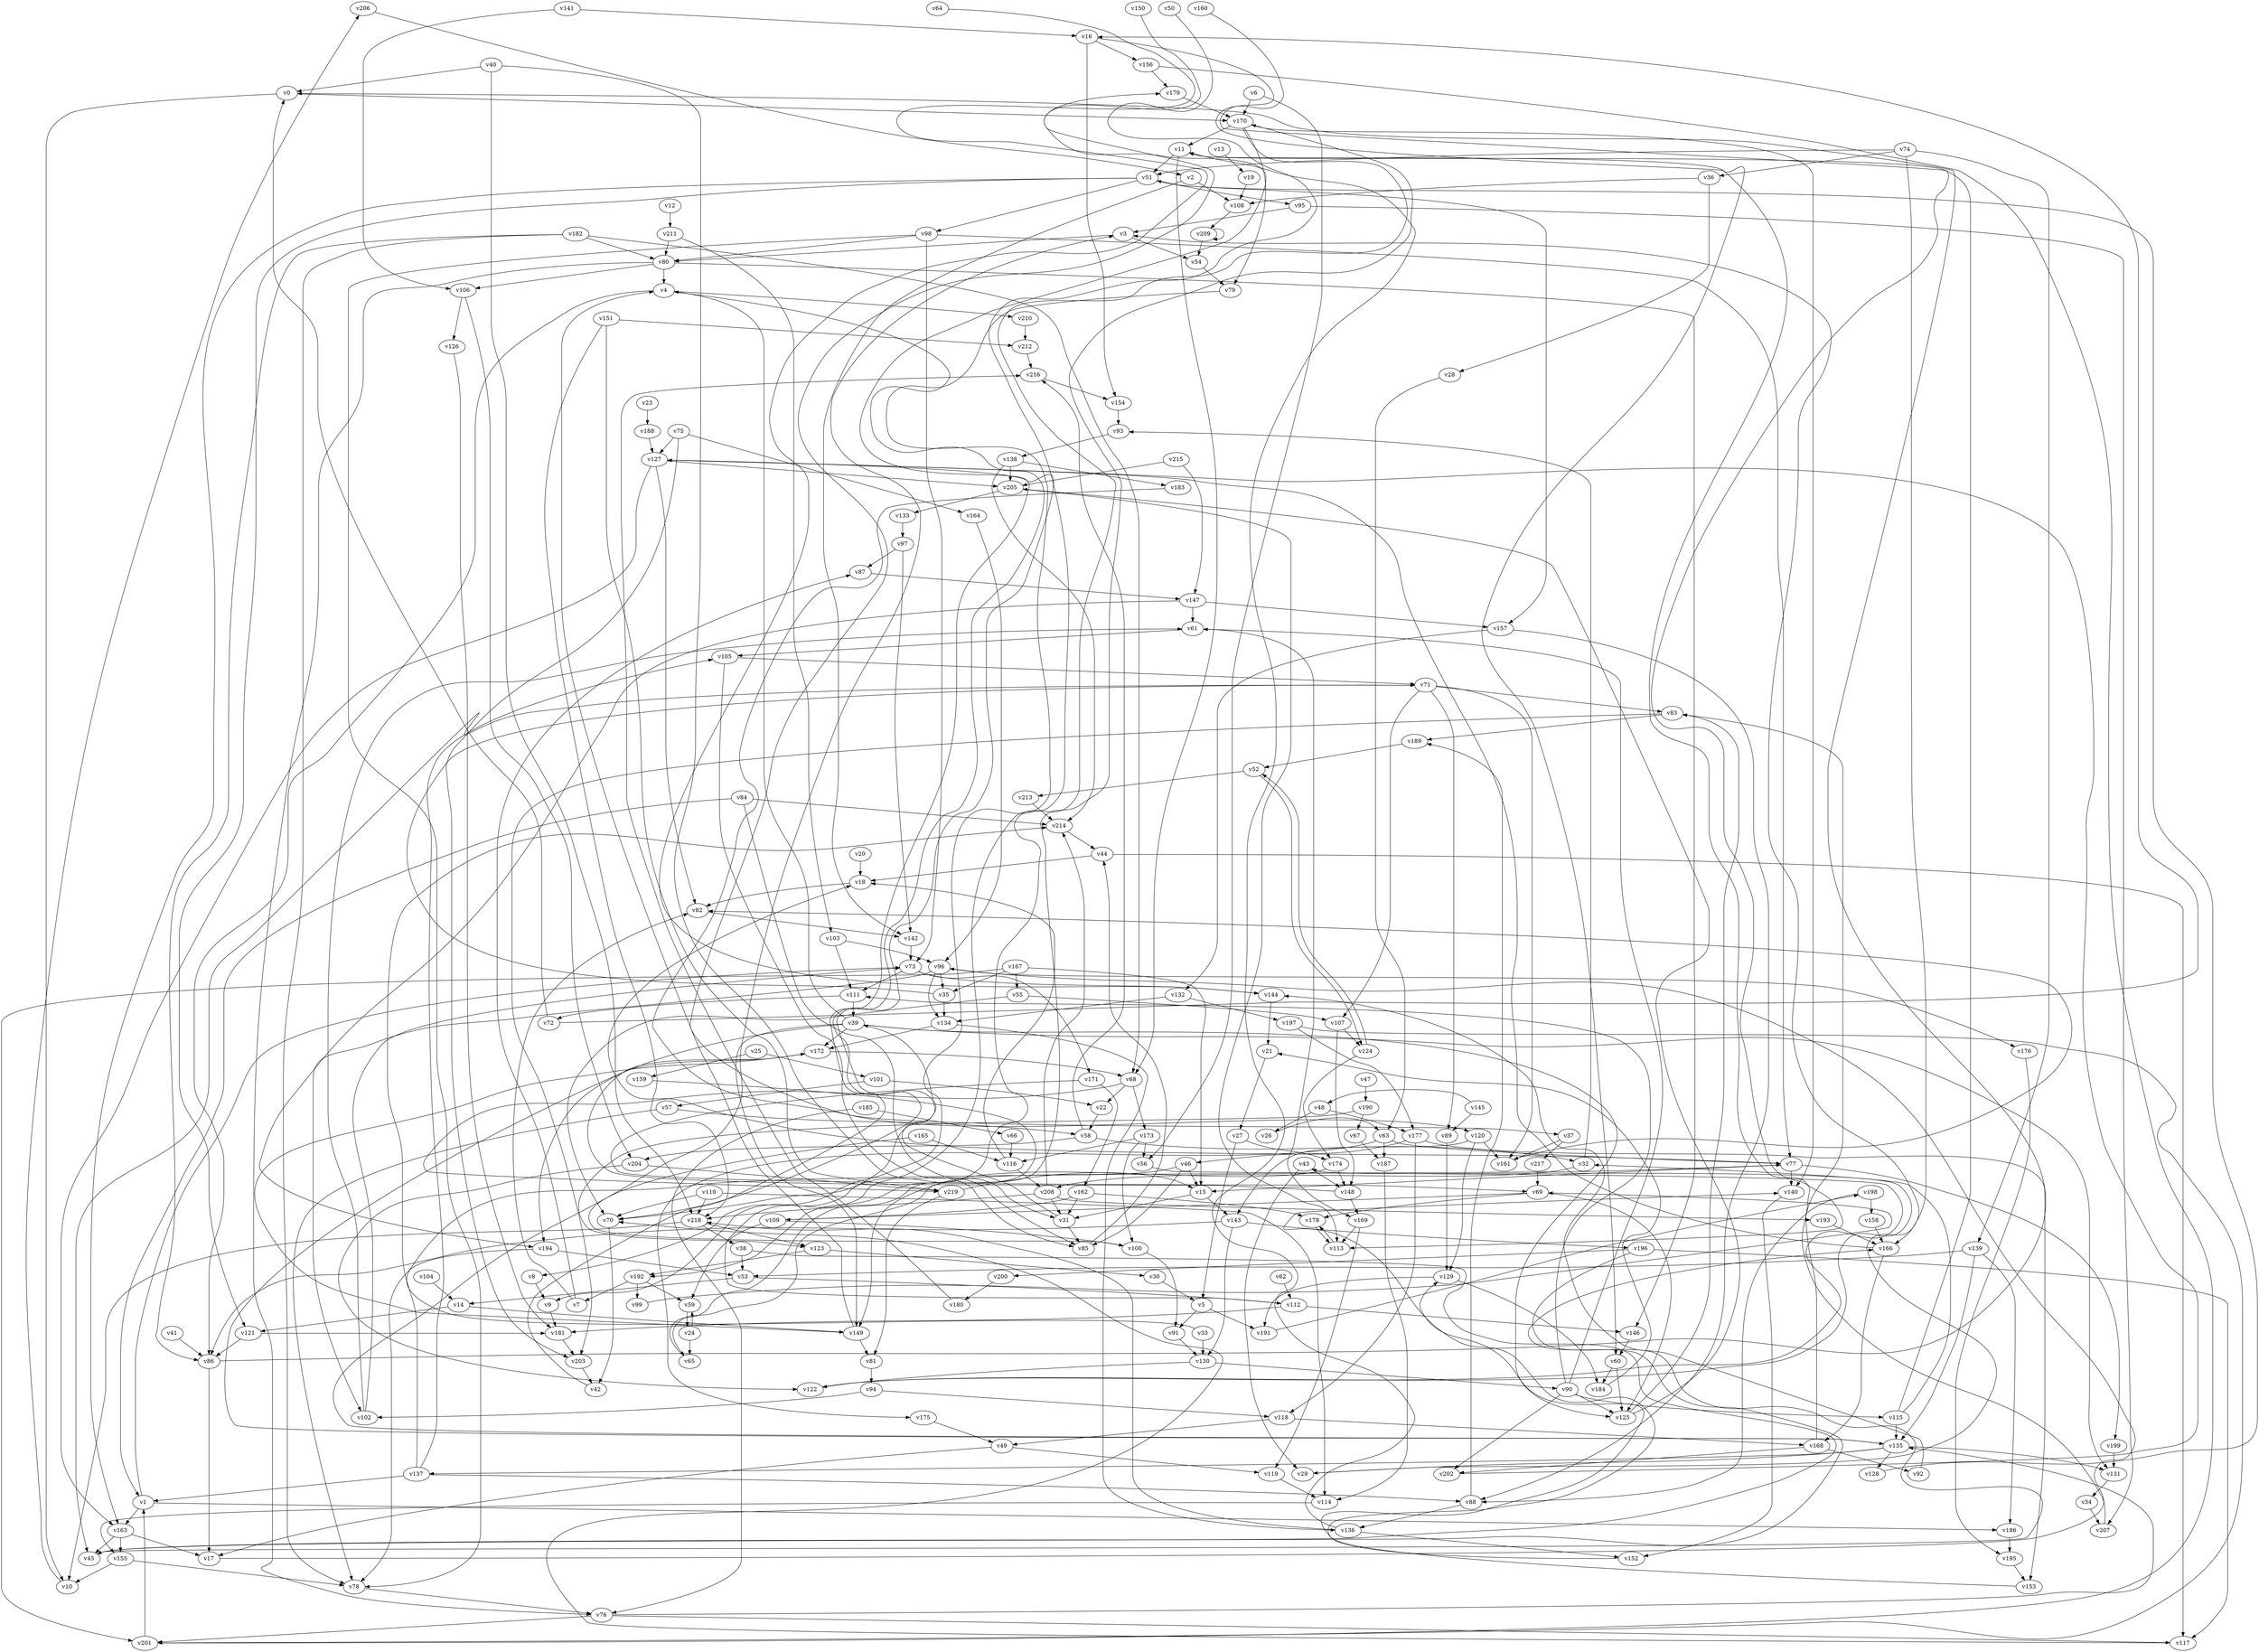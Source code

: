 // Benchmark game 329 - 220 vertices
// time_bound: 99
// targets: v215
digraph G {
    v0 [name="v0", player=0];
    v1 [name="v1", player=0];
    v2 [name="v2", player=0];
    v3 [name="v3", player=1];
    v4 [name="v4", player=1];
    v5 [name="v5", player=0];
    v6 [name="v6", player=1];
    v7 [name="v7", player=0];
    v8 [name="v8", player=0];
    v9 [name="v9", player=0];
    v10 [name="v10", player=1];
    v11 [name="v11", player=0];
    v12 [name="v12", player=1];
    v13 [name="v13", player=0];
    v14 [name="v14", player=1];
    v15 [name="v15", player=1];
    v16 [name="v16", player=1];
    v17 [name="v17", player=1];
    v18 [name="v18", player=0];
    v19 [name="v19", player=1];
    v20 [name="v20", player=1];
    v21 [name="v21", player=1];
    v22 [name="v22", player=1];
    v23 [name="v23", player=0];
    v24 [name="v24", player=0];
    v25 [name="v25", player=1];
    v26 [name="v26", player=0];
    v27 [name="v27", player=0];
    v28 [name="v28", player=0];
    v29 [name="v29", player=1];
    v30 [name="v30", player=1];
    v31 [name="v31", player=1];
    v32 [name="v32", player=0];
    v33 [name="v33", player=1];
    v34 [name="v34", player=1];
    v35 [name="v35", player=1];
    v36 [name="v36", player=1];
    v37 [name="v37", player=1];
    v38 [name="v38", player=1];
    v39 [name="v39", player=0];
    v40 [name="v40", player=1];
    v41 [name="v41", player=1];
    v42 [name="v42", player=0];
    v43 [name="v43", player=0];
    v44 [name="v44", player=1];
    v45 [name="v45", player=0];
    v46 [name="v46", player=0];
    v47 [name="v47", player=1];
    v48 [name="v48", player=1];
    v49 [name="v49", player=0];
    v50 [name="v50", player=1];
    v51 [name="v51", player=0];
    v52 [name="v52", player=0];
    v53 [name="v53", player=1];
    v54 [name="v54", player=1];
    v55 [name="v55", player=1];
    v56 [name="v56", player=0];
    v57 [name="v57", player=1];
    v58 [name="v58", player=0];
    v59 [name="v59", player=1];
    v60 [name="v60", player=1];
    v61 [name="v61", player=0];
    v62 [name="v62", player=0];
    v63 [name="v63", player=1];
    v64 [name="v64", player=0];
    v65 [name="v65", player=1];
    v66 [name="v66", player=0];
    v67 [name="v67", player=1];
    v68 [name="v68", player=1];
    v69 [name="v69", player=1];
    v70 [name="v70", player=1];
    v71 [name="v71", player=1];
    v72 [name="v72", player=0];
    v73 [name="v73", player=1];
    v74 [name="v74", player=0];
    v75 [name="v75", player=0];
    v76 [name="v76", player=0];
    v77 [name="v77", player=0];
    v78 [name="v78", player=1];
    v79 [name="v79", player=0];
    v80 [name="v80", player=0];
    v81 [name="v81", player=0];
    v82 [name="v82", player=1];
    v83 [name="v83", player=1];
    v84 [name="v84", player=1];
    v85 [name="v85", player=0];
    v86 [name="v86", player=0];
    v87 [name="v87", player=1];
    v88 [name="v88", player=0];
    v89 [name="v89", player=0];
    v90 [name="v90", player=1];
    v91 [name="v91", player=1];
    v92 [name="v92", player=1];
    v93 [name="v93", player=1];
    v94 [name="v94", player=0];
    v95 [name="v95", player=0];
    v96 [name="v96", player=1];
    v97 [name="v97", player=0];
    v98 [name="v98", player=0];
    v99 [name="v99", player=1];
    v100 [name="v100", player=1];
    v101 [name="v101", player=0];
    v102 [name="v102", player=1];
    v103 [name="v103", player=1];
    v104 [name="v104", player=0];
    v105 [name="v105", player=0];
    v106 [name="v106", player=1];
    v107 [name="v107", player=1];
    v108 [name="v108", player=1];
    v109 [name="v109", player=0];
    v110 [name="v110", player=1];
    v111 [name="v111", player=1];
    v112 [name="v112", player=0];
    v113 [name="v113", player=1];
    v114 [name="v114", player=0];
    v115 [name="v115", player=0];
    v116 [name="v116", player=1];
    v117 [name="v117", player=1];
    v118 [name="v118", player=0];
    v119 [name="v119", player=0];
    v120 [name="v120", player=0];
    v121 [name="v121", player=0];
    v122 [name="v122", player=0];
    v123 [name="v123", player=1];
    v124 [name="v124", player=1];
    v125 [name="v125", player=0];
    v126 [name="v126", player=1];
    v127 [name="v127", player=0];
    v128 [name="v128", player=1];
    v129 [name="v129", player=1];
    v130 [name="v130", player=0];
    v131 [name="v131", player=0];
    v132 [name="v132", player=0];
    v133 [name="v133", player=1];
    v134 [name="v134", player=0];
    v135 [name="v135", player=0];
    v136 [name="v136", player=0];
    v137 [name="v137", player=0];
    v138 [name="v138", player=0];
    v139 [name="v139", player=0];
    v140 [name="v140", player=1];
    v141 [name="v141", player=1];
    v142 [name="v142", player=0];
    v143 [name="v143", player=0];
    v144 [name="v144", player=1];
    v145 [name="v145", player=1];
    v146 [name="v146", player=0];
    v147 [name="v147", player=1];
    v148 [name="v148", player=1];
    v149 [name="v149", player=1];
    v150 [name="v150", player=0];
    v151 [name="v151", player=1];
    v152 [name="v152", player=1];
    v153 [name="v153", player=0];
    v154 [name="v154", player=0];
    v155 [name="v155", player=0];
    v156 [name="v156", player=0];
    v157 [name="v157", player=1];
    v158 [name="v158", player=1];
    v159 [name="v159", player=1];
    v160 [name="v160", player=1];
    v161 [name="v161", player=1];
    v162 [name="v162", player=1];
    v163 [name="v163", player=0];
    v164 [name="v164", player=0];
    v165 [name="v165", player=1];
    v166 [name="v166", player=0];
    v167 [name="v167", player=1];
    v168 [name="v168", player=0];
    v169 [name="v169", player=0];
    v170 [name="v170", player=0];
    v171 [name="v171", player=0];
    v172 [name="v172", player=1];
    v173 [name="v173", player=0];
    v174 [name="v174", player=1];
    v175 [name="v175", player=0];
    v176 [name="v176", player=1];
    v177 [name="v177", player=0];
    v178 [name="v178", player=1];
    v179 [name="v179", player=1];
    v180 [name="v180", player=1];
    v181 [name="v181", player=1];
    v182 [name="v182", player=1];
    v183 [name="v183", player=0];
    v184 [name="v184", player=1];
    v185 [name="v185", player=0];
    v186 [name="v186", player=0];
    v187 [name="v187", player=0];
    v188 [name="v188", player=0];
    v189 [name="v189", player=0];
    v190 [name="v190", player=0];
    v191 [name="v191", player=0];
    v192 [name="v192", player=0];
    v193 [name="v193", player=1];
    v194 [name="v194", player=0];
    v195 [name="v195", player=0];
    v196 [name="v196", player=0];
    v197 [name="v197", player=1];
    v198 [name="v198", player=1];
    v199 [name="v199", player=0];
    v200 [name="v200", player=0];
    v201 [name="v201", player=0];
    v202 [name="v202", player=1];
    v203 [name="v203", player=0];
    v204 [name="v204", player=1];
    v205 [name="v205", player=1];
    v206 [name="v206", player=0];
    v207 [name="v207", player=1];
    v208 [name="v208", player=0];
    v209 [name="v209", player=0];
    v210 [name="v210", player=1];
    v211 [name="v211", player=0];
    v212 [name="v212", player=1];
    v213 [name="v213", player=0];
    v214 [name="v214", player=1];
    v215 [name="v215", player=1, target=1];
    v216 [name="v216", player=1];
    v217 [name="v217", player=0];
    v218 [name="v218", player=0];
    v219 [name="v219", player=1];

    v0 -> v170;
    v1 -> v163;
    v2 -> v108;
    v3 -> v80;
    v4 -> v70 [constraint="t < 6"];
    v5 -> v91;
    v6 -> v56;
    v7 -> v87;
    v8 -> v9;
    v9 -> v181;
    v10 -> v206 [constraint="t < 15"];
    v11 -> v51;
    v12 -> v211;
    v13 -> v19;
    v14 -> v149;
    v15 -> v143;
    v16 -> v60 [constraint="t >= 3"];
    v17 -> v96 [constraint="t mod 4 == 0"];
    v18 -> v82;
    v19 -> v108;
    v20 -> v18;
    v21 -> v27;
    v22 -> v58;
    v23 -> v188;
    v24 -> v59 [constraint="t mod 5 == 3"];
    v25 -> v159;
    v26 -> v63 [constraint="t mod 5 == 3"];
    v27 -> v174;
    v28 -> v63;
    v29 -> v3 [constraint="t < 9"];
    v30 -> v5;
    v31 -> v39;
    v32 -> v93;
    v33 -> v77 [constraint="t >= 4"];
    v34 -> v207;
    v35 -> v71 [constraint="t >= 3"];
    v36 -> v28;
    v37 -> v217;
    v38 -> v45 [constraint="t >= 1"];
    v39 -> v135 [constraint="t < 5"];
    v40 -> v85;
    v41 -> v86;
    v42 -> v179 [constraint="t >= 5"];
    v43 -> v29;
    v44 -> v18;
    v45 -> v166 [constraint="t mod 2 == 0"];
    v46 -> v85;
    v47 -> v190;
    v48 -> v26;
    v49 -> v17;
    v50 -> v9 [constraint="t mod 5 == 2"];
    v51 -> v163;
    v52 -> v213;
    v53 -> v14;
    v54 -> v79;
    v55 -> v70;
    v56 -> v122 [constraint="t mod 5 == 1"];
    v57 -> v58;
    v58 -> v32;
    v59 -> v24;
    v60 -> v184;
    v61 -> v105;
    v62 -> v112;
    v63 -> v77;
    v64 -> v144 [constraint="t mod 5 == 0"];
    v65 -> v170 [constraint="t >= 4"];
    v66 -> v116;
    v67 -> v187;
    v68 -> v219 [constraint="t mod 3 == 0"];
    v69 -> v109 [constraint="t < 15"];
    v70 -> v42;
    v71 -> v83;
    v72 -> v16 [constraint="t < 5"];
    v73 -> v111;
    v74 -> v139;
    v75 -> v203;
    v76 -> v135;
    v77 -> v18 [constraint="t >= 2"];
    v78 -> v76;
    v79 -> v8 [constraint="t >= 5"];
    v80 -> v146;
    v81 -> v94;
    v82 -> v142;
    v83 -> v189;
    v84 -> v1;
    v85 -> v44;
    v86 -> v0 [constraint="t >= 5"];
    v87 -> v147;
    v88 -> v189;
    v89 -> v129;
    v90 -> v115;
    v91 -> v130;
    v92 -> v144 [constraint="t < 8"];
    v93 -> v138;
    v94 -> v118;
    v95 -> v3;
    v96 -> v35;
    v97 -> v87;
    v98 -> v80;
    v99 -> v69 [constraint="t mod 3 == 2"];
    v100 -> v91;
    v101 -> v57;
    v102 -> v73;
    v103 -> v111;
    v104 -> v14;
    v105 -> v71;
    v106 -> v126;
    v107 -> v148;
    v108 -> v209;
    v109 -> v59;
    v110 -> v218;
    v111 -> v39;
    v112 -> v181;
    v113 -> v178 [constraint="t < 10"];
    v114 -> v155 [constraint="t >= 5"];
    v115 -> v11;
    v116 -> v18;
    v117 -> v70 [constraint="t >= 3"];
    v118 -> v49;
    v119 -> v114;
    v120 -> v161;
    v121 -> v181 [constraint="t < 10"];
    v122 -> v43 [constraint="t >= 4"];
    v123 -> v192;
    v124 -> v52;
    v125 -> v205 [constraint="t mod 3 == 1"];
    v126 -> v181;
    v127 -> v70 [constraint="t >= 2"];
    v128 -> v51 [constraint="t >= 3"];
    v129 -> v184;
    v130 -> v90;
    v131 -> v34;
    v132 -> v197;
    v133 -> v97;
    v134 -> v136;
    v135 -> v3 [constraint="t >= 3"];
    v136 -> v11 [constraint="t >= 5"];
    v137 -> v214;
    v138 -> v183;
    v139 -> v53;
    v140 -> v152;
    v141 -> v106;
    v142 -> v73;
    v143 -> v196;
    v144 -> v21;
    v145 -> v48 [constraint="t < 14"];
    v146 -> v60;
    v147 -> v194 [constraint="t < 7"];
    v148 -> v172 [constraint="t >= 3"];
    v149 -> v4;
    v150 -> v120 [constraint="t mod 2 == 0"];
    v151 -> v219;
    v152 -> v129 [constraint="t < 14"];
    v153 -> v140 [constraint="t mod 3 == 1"];
    v154 -> v93;
    v155 -> v78;
    v156 -> v201 [constraint="t >= 5"];
    v157 -> v88;
    v158 -> v166;
    v159 -> v192 [constraint="t mod 3 == 2"];
    v160 -> v113 [constraint="t < 11"];
    v161 -> v82 [constraint="t >= 5"];
    v162 -> v109;
    v163 -> v155;
    v164 -> v96;
    v165 -> v100 [constraint="t < 5"];
    v166 -> v127 [constraint="t < 5"];
    v167 -> v55;
    v168 -> v83;
    v169 -> v119;
    v170 -> v112 [constraint="t >= 3"];
    v171 -> v69 [constraint="t mod 2 == 1"];
    v172 -> v149 [constraint="t < 7"];
    v173 -> v116;
    v174 -> v65 [constraint="t mod 2 == 1"];
    v175 -> v49;
    v176 -> v195;
    v177 -> v153;
    v178 -> v113;
    v179 -> v170;
    v180 -> v216;
    v181 -> v203;
    v182 -> v78;
    v183 -> v37 [constraint="t >= 1"];
    v184 -> v21 [constraint="t mod 3 == 0"];
    v185 -> v76;
    v186 -> v195;
    v187 -> v114;
    v188 -> v127;
    v189 -> v52;
    v190 -> v123 [constraint="t mod 2 == 0"];
    v191 -> v198 [constraint="t < 13"];
    v192 -> v59;
    v193 -> v166;
    v194 -> v78;
    v195 -> v153;
    v196 -> v45 [constraint="t >= 2"];
    v197 -> v201 [constraint="t >= 3"];
    v198 -> v88;
    v199 -> v131;
    v200 -> v180;
    v201 -> v1;
    v202 -> v127 [constraint="t < 5"];
    v203 -> v42;
    v204 -> v219;
    v205 -> v133;
    v206 -> v2 [constraint="t >= 2"];
    v207 -> v11 [constraint="t >= 3"];
    v208 -> v218;
    v209 -> v54;
    v210 -> v212;
    v211 -> v103;
    v212 -> v216;
    v213 -> v214;
    v214 -> v44;
    v215 -> v147;
    v216 -> v154;
    v217 -> v69;
    v218 -> v38;
    v219 -> v15 [constraint="t < 7"];
    v138 -> v214;
    v170 -> v79;
    v6 -> v170;
    v98 -> v77;
    v162 -> v178;
    v72 -> v0;
    v192 -> v99;
    v1 -> v186;
    v120 -> v129;
    v97 -> v142;
    v218 -> v10;
    v58 -> v216;
    v204 -> v122;
    v35 -> v134;
    v69 -> v125;
    v40 -> v218;
    v83 -> v203;
    v218 -> v123;
    v51 -> v157;
    v219 -> v81;
    v16 -> v156;
    v149 -> v81;
    v106 -> v204;
    v105 -> v85;
    v196 -> v200;
    v71 -> v89;
    v75 -> v164;
    v15 -> v31;
    v27 -> v5;
    v198 -> v158;
    v211 -> v80;
    v205 -> v113;
    v94 -> v102;
    v43 -> v148;
    v134 -> v172;
    v14 -> v121;
    v74 -> v166;
    v95 -> v207;
    v185 -> v66;
    v32 -> v208;
    v77 -> v140;
    v194 -> v53;
    v172 -> v194;
    v148 -> v169;
    v71 -> v161;
    v137 -> v88;
    v39 -> v149;
    v127 -> v163;
    v24 -> v65;
    v16 -> v154;
    v11 -> v68;
    v39 -> v131;
    v147 -> v61;
    v96 -> v102;
    v88 -> v136;
    v120 -> v143;
    v44 -> v117;
    v53 -> v112;
    v77 -> v15;
    v165 -> v116;
    v135 -> v137;
    v110 -> v70;
    v136 -> v218;
    v115 -> v32;
    v169 -> v113;
    v137 -> v1;
    v102 -> v61;
    v98 -> v73;
    v156 -> v179;
    v51 -> v121;
    v115 -> v135;
    v52 -> v124;
    v103 -> v96;
    v135 -> v29;
    v39 -> v4;
    v166 -> v168;
    v68 -> v173;
    v57 -> v78;
    v208 -> v31;
    v123 -> v30;
    v129 -> v191;
    v86 -> v17;
    v168 -> v92;
    v58 -> v204;
    v96 -> v176;
    v192 -> v7;
    v168 -> v202;
    v76 -> v201;
    v208 -> v193;
    v31 -> v85;
    v177 -> v118;
    v73 -> v171;
    v4 -> v86;
    v4 -> v210;
    v172 -> v68;
    v170 -> v140;
    v46 -> v149;
    v90 -> v61;
    v63 -> v175;
    v182 -> v80;
    v145 -> v89;
    v162 -> v31;
    v155 -> v10;
    v51 -> v98;
    v173 -> v56;
    v182 -> v68;
    v170 -> v11;
    v40 -> v0;
    v61 -> v169;
    v137 -> v105;
    v157 -> v132;
    v46 -> v15;
    v71 -> v107;
    v151 -> v212;
    v215 -> v205;
    v171 -> v162;
    v190 -> v67;
    v90 -> v111;
    v101 -> v22;
    v0 -> v10;
    v132 -> v134;
    v182 -> v86;
    v125 -> v83;
    v80 -> v4;
    v135 -> v131;
    v73 -> v144;
    v49 -> v119;
    v2 -> v142;
    v39 -> v125;
    v135 -> v128;
    v3 -> v54;
    v36 -> v108;
    v124 -> v174;
    v60 -> v125;
    v173 -> v100;
    v96 -> v134;
    v1 -> v73;
    v77 -> v199;
    v127 -> v205;
    v167 -> v201;
    v116 -> v208;
    v48 -> v177;
    v139 -> v135;
    v76 -> v117;
    v90 -> v202;
    v71 -> v45;
    v39 -> v172;
    v208 -> v214;
    v163 -> v45;
    v147 -> v157;
    v109 -> v100;
    v196 -> v117;
    v136 -> v152;
    v90 -> v125;
    v163 -> v17;
    v25 -> v101;
    v107 -> v124;
    v74 -> v36;
    v51 -> v95;
    v80 -> v76;
    v80 -> v106;
    v138 -> v205;
    v118 -> v168;
    v69 -> v178;
    v84 -> v214;
    v209 -> v209;
    v75 -> v127;
    v130 -> v122;
    v111 -> v72;
    v63 -> v187;
    v151 -> v218;
    v127 -> v82;
    v143 -> v86;
    v167 -> v35;
    v68 -> v22;
    v174 -> v148;
    v141 -> v16;
    v139 -> v186;
    v38 -> v53;
    v197 -> v177;
    v177 -> v46;
    v33 -> v130;
    v167 -> v15;
    v98 -> v78;
    v74 -> v51;
    v110 -> v114;
    v37 -> v161;
    v112 -> v146;
    v143 -> v130;
    v84 -> v31;
    v121 -> v86;
    v55 -> v107;
    v7 -> v82;
    v5 -> v191;
}
